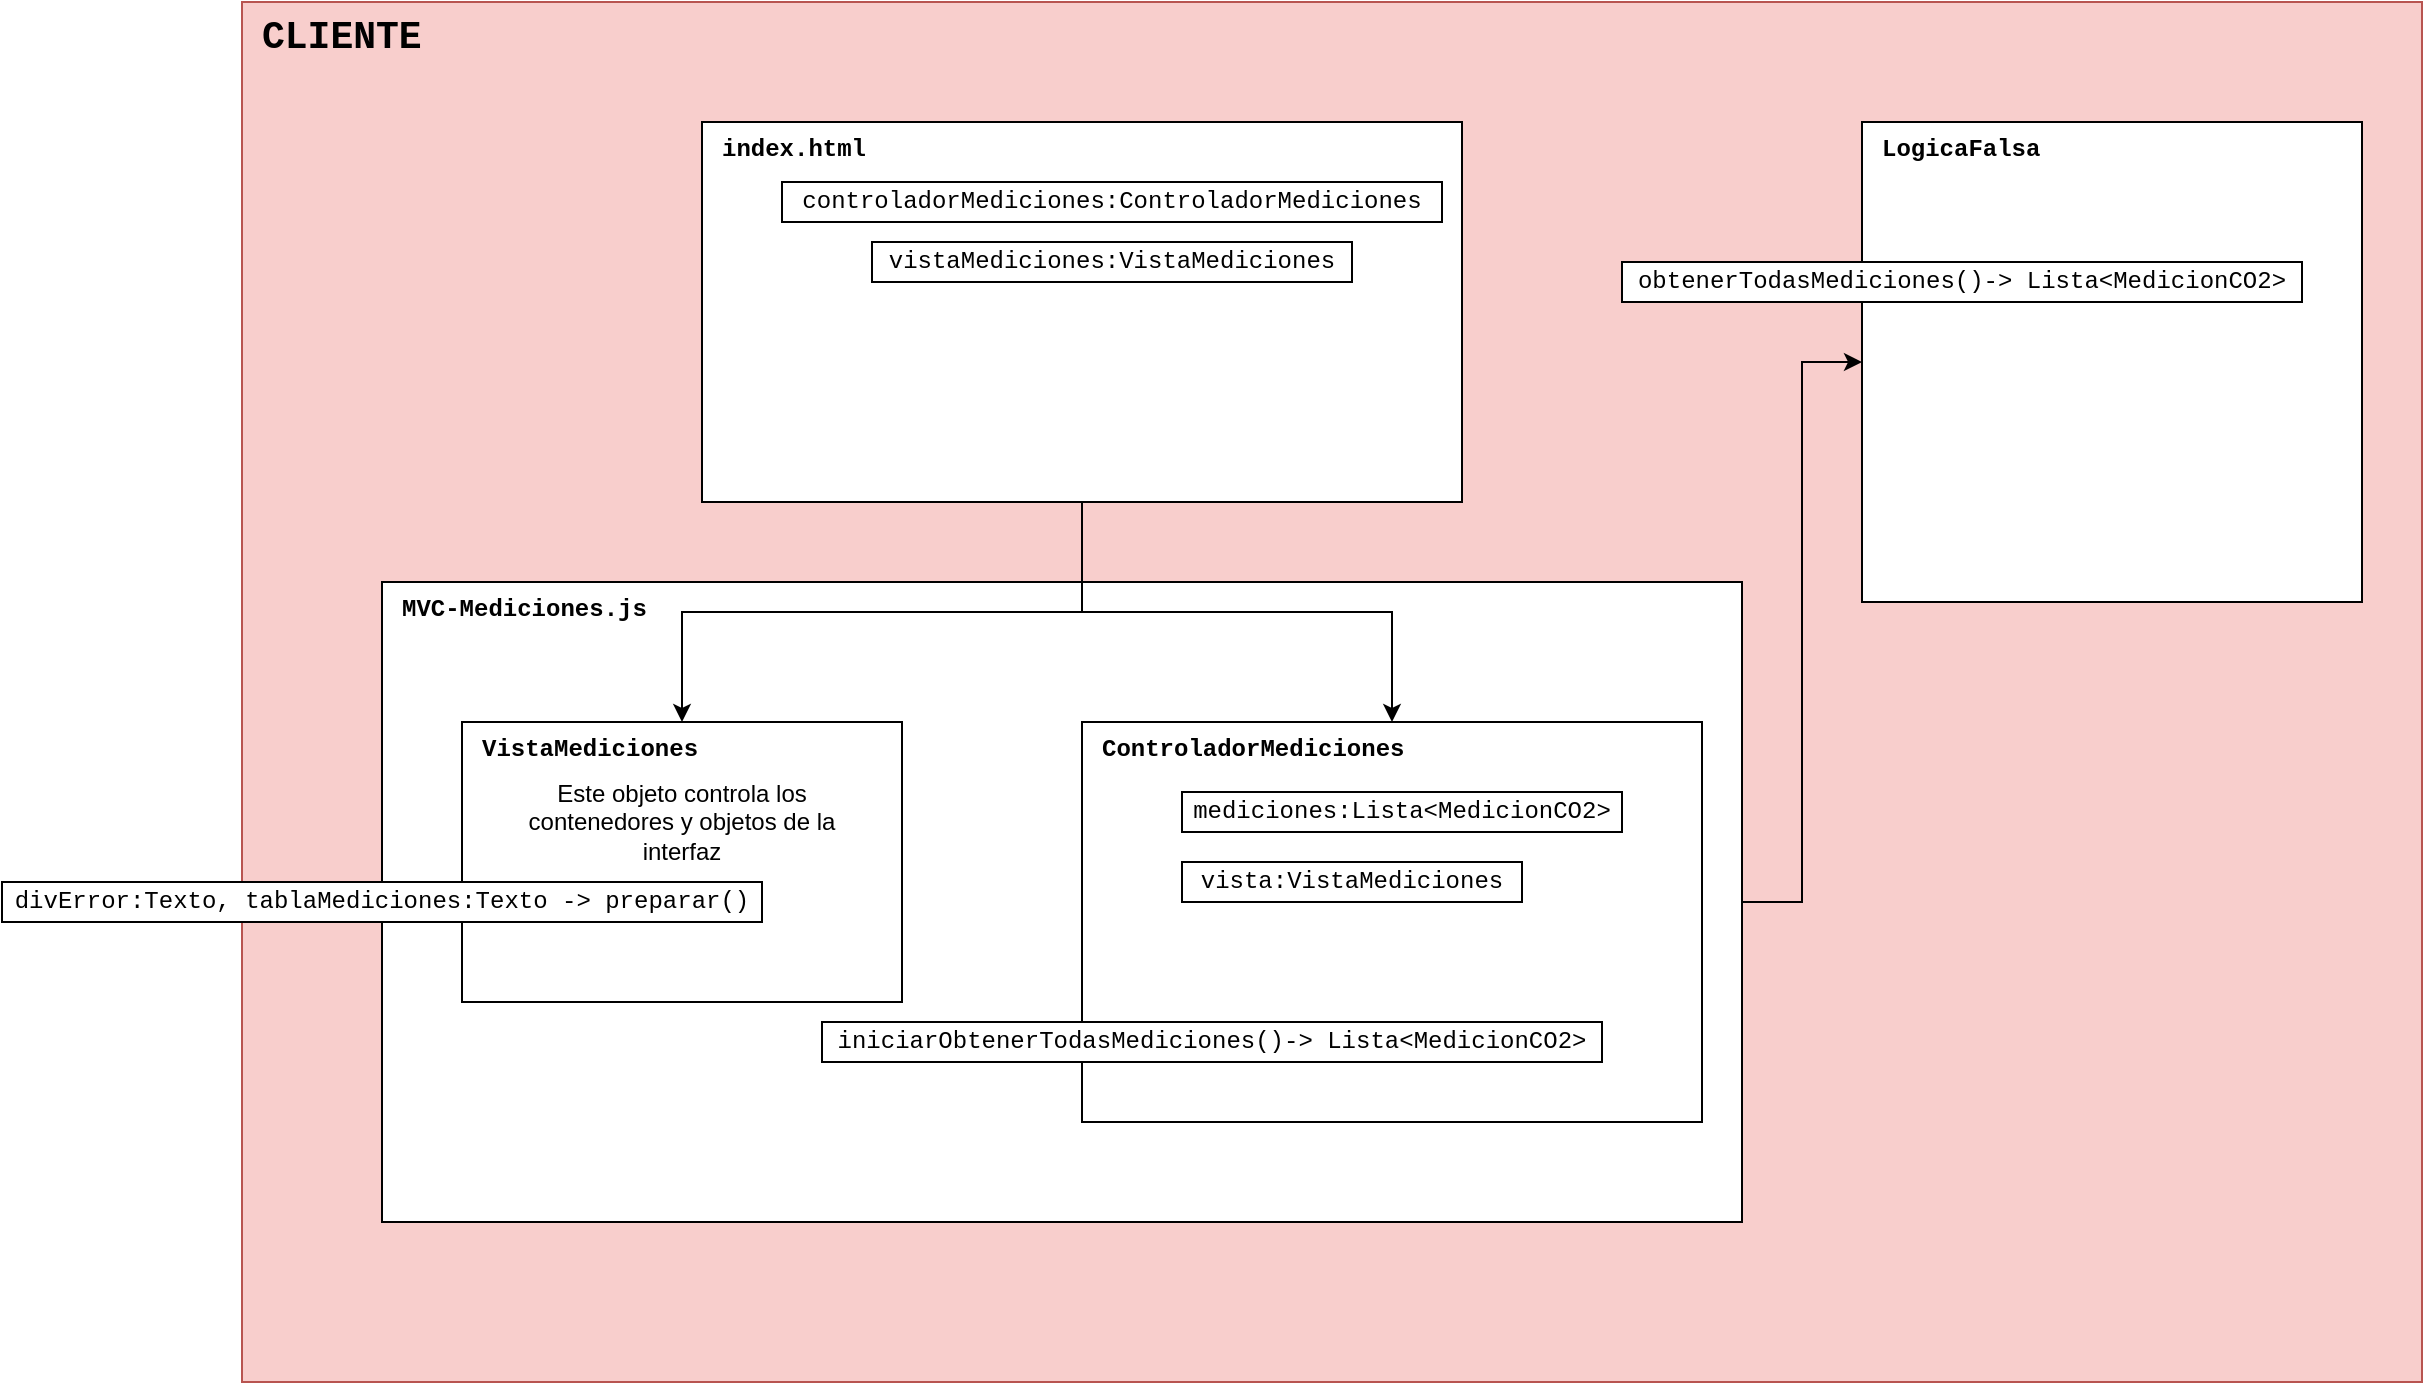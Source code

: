 <mxfile version="15.2.7" type="device"><diagram id="_VnRmLUjp7PX1TyPkau2" name="Página-1"><mxGraphModel dx="3355" dy="1184" grid="1" gridSize="10" guides="1" tooltips="1" connect="1" arrows="1" fold="1" page="1" pageScale="1" pageWidth="827" pageHeight="1169" math="0" shadow="0"><root><mxCell id="0"/><mxCell id="1" parent="0"/><mxCell id="bh6cvqIYCq2VEKdziuO1-1" value="&lt;font style=&quot;font-size: 19px&quot; face=&quot;Courier New&quot;&gt;CLIENTE&lt;/font&gt;" style="whiteSpace=wrap;html=1;align=left;verticalAlign=top;fontStyle=1;spacingLeft=8;fillColor=#f8cecc;strokeColor=#b85450;" parent="1" vertex="1"><mxGeometry x="-360" y="110" width="1090" height="690" as="geometry"/></mxCell><mxCell id="bh6cvqIYCq2VEKdziuO1-5" value="LogicaFalsa" style="rounded=0;whiteSpace=wrap;html=1;align=left;verticalAlign=top;fontStyle=1;spacingLeft=8;fontFamily=Courier New;" parent="1" vertex="1"><mxGeometry x="450" y="170" width="250" height="240" as="geometry"/></mxCell><mxCell id="bh6cvqIYCq2VEKdziuO1-7" value="obtenerTodasMediciones()-&amp;gt; Lista&amp;lt;MedicionCO2&amp;gt;" style="rounded=0;whiteSpace=wrap;html=1;fontFamily=Courier New;autosize=1;" parent="1" vertex="1"><mxGeometry x="330" y="240" width="340" height="20" as="geometry"/></mxCell><mxCell id="zVm_URJOb2YMmzioX09m-1" style="edgeStyle=orthogonalEdgeStyle;rounded=0;orthogonalLoop=1;jettySize=auto;html=1;exitX=1;exitY=0.5;exitDx=0;exitDy=0;entryX=0;entryY=0.5;entryDx=0;entryDy=0;" edge="1" parent="1" source="bh6cvqIYCq2VEKdziuO1-8" target="bh6cvqIYCq2VEKdziuO1-5"><mxGeometry relative="1" as="geometry"/></mxCell><mxCell id="bh6cvqIYCq2VEKdziuO1-8" value="MVC-Mediciones.js" style="rounded=0;whiteSpace=wrap;html=1;align=left;verticalAlign=top;fontStyle=1;spacingLeft=8;fontFamily=Courier New;" parent="1" vertex="1"><mxGeometry x="-290" y="400" width="680" height="320" as="geometry"/></mxCell><mxCell id="bh6cvqIYCq2VEKdziuO1-10" value="ControladorMediciones" style="rounded=0;whiteSpace=wrap;html=1;align=left;verticalAlign=top;fontStyle=1;spacingLeft=8;fontFamily=Courier New;" parent="1" vertex="1"><mxGeometry x="60" y="470" width="310" height="200" as="geometry"/></mxCell><mxCell id="bh6cvqIYCq2VEKdziuO1-19" style="edgeStyle=orthogonalEdgeStyle;rounded=0;orthogonalLoop=1;jettySize=auto;html=1;" parent="1" source="bh6cvqIYCq2VEKdziuO1-12" target="bh6cvqIYCq2VEKdziuO1-17" edge="1"><mxGeometry relative="1" as="geometry"/></mxCell><mxCell id="zVm_URJOb2YMmzioX09m-2" style="edgeStyle=orthogonalEdgeStyle;rounded=0;orthogonalLoop=1;jettySize=auto;html=1;" edge="1" parent="1" source="bh6cvqIYCq2VEKdziuO1-12" target="bh6cvqIYCq2VEKdziuO1-10"><mxGeometry relative="1" as="geometry"/></mxCell><mxCell id="bh6cvqIYCq2VEKdziuO1-12" value="index.html" style="rounded=0;whiteSpace=wrap;html=1;align=left;verticalAlign=top;fontStyle=1;spacingLeft=8;fontFamily=Courier New;" parent="1" vertex="1"><mxGeometry x="-130" y="170" width="380" height="190" as="geometry"/></mxCell><mxCell id="bh6cvqIYCq2VEKdziuO1-13" value="controladorMediciones:ControladorMediciones" style="rounded=0;whiteSpace=wrap;html=1;fontFamily=Courier New;autosize=1;" parent="1" vertex="1"><mxGeometry x="-90" y="200" width="330" height="20" as="geometry"/></mxCell><mxCell id="bh6cvqIYCq2VEKdziuO1-14" value="vistaMediciones:VistaMediciones" style="rounded=0;whiteSpace=wrap;html=1;fontFamily=Courier New;autosize=1;" parent="1" vertex="1"><mxGeometry x="-45" y="230" width="240" height="20" as="geometry"/></mxCell><mxCell id="bh6cvqIYCq2VEKdziuO1-20" value="mediciones:Lista&amp;lt;MedicionCO2&amp;gt;" style="rounded=0;whiteSpace=wrap;html=1;fontFamily=Courier New;autosize=1;" parent="1" vertex="1"><mxGeometry x="110" y="505" width="220" height="20" as="geometry"/></mxCell><mxCell id="bh6cvqIYCq2VEKdziuO1-15" value="iniciarObtenerTodasMediciones()-&amp;gt; Lista&amp;lt;MedicionCO2&amp;gt;" style="rounded=0;whiteSpace=wrap;html=1;fontFamily=Courier New;autosize=1;" parent="1" vertex="1"><mxGeometry x="-70" y="620" width="390" height="20" as="geometry"/></mxCell><mxCell id="bh6cvqIYCq2VEKdziuO1-17" value="VistaMediciones" style="rounded=0;whiteSpace=wrap;html=1;align=left;verticalAlign=top;fontStyle=1;spacingLeft=8;fontFamily=Courier New;" parent="1" vertex="1"><mxGeometry x="-250" y="470" width="220" height="140" as="geometry"/></mxCell><mxCell id="bh6cvqIYCq2VEKdziuO1-18" value="divError:Texto, tablaMediciones:Texto -&amp;gt; preparar()" style="rounded=0;whiteSpace=wrap;html=1;fontFamily=Courier New;autosize=1;" parent="1" vertex="1"><mxGeometry x="-480" y="550" width="380" height="20" as="geometry"/></mxCell><mxCell id="bh6cvqIYCq2VEKdziuO1-21" value="vista:VistaMediciones" style="rounded=0;whiteSpace=wrap;html=1;fontFamily=Courier New;autosize=1;" parent="1" vertex="1"><mxGeometry x="110" y="540" width="170" height="20" as="geometry"/></mxCell><mxCell id="bh6cvqIYCq2VEKdziuO1-22" value="Este objeto controla los contenedores y objetos de la interfaz" style="text;html=1;strokeColor=none;fillColor=none;align=center;verticalAlign=middle;whiteSpace=wrap;rounded=0;" parent="1" vertex="1"><mxGeometry x="-225" y="510" width="170" height="20" as="geometry"/></mxCell></root></mxGraphModel></diagram></mxfile>